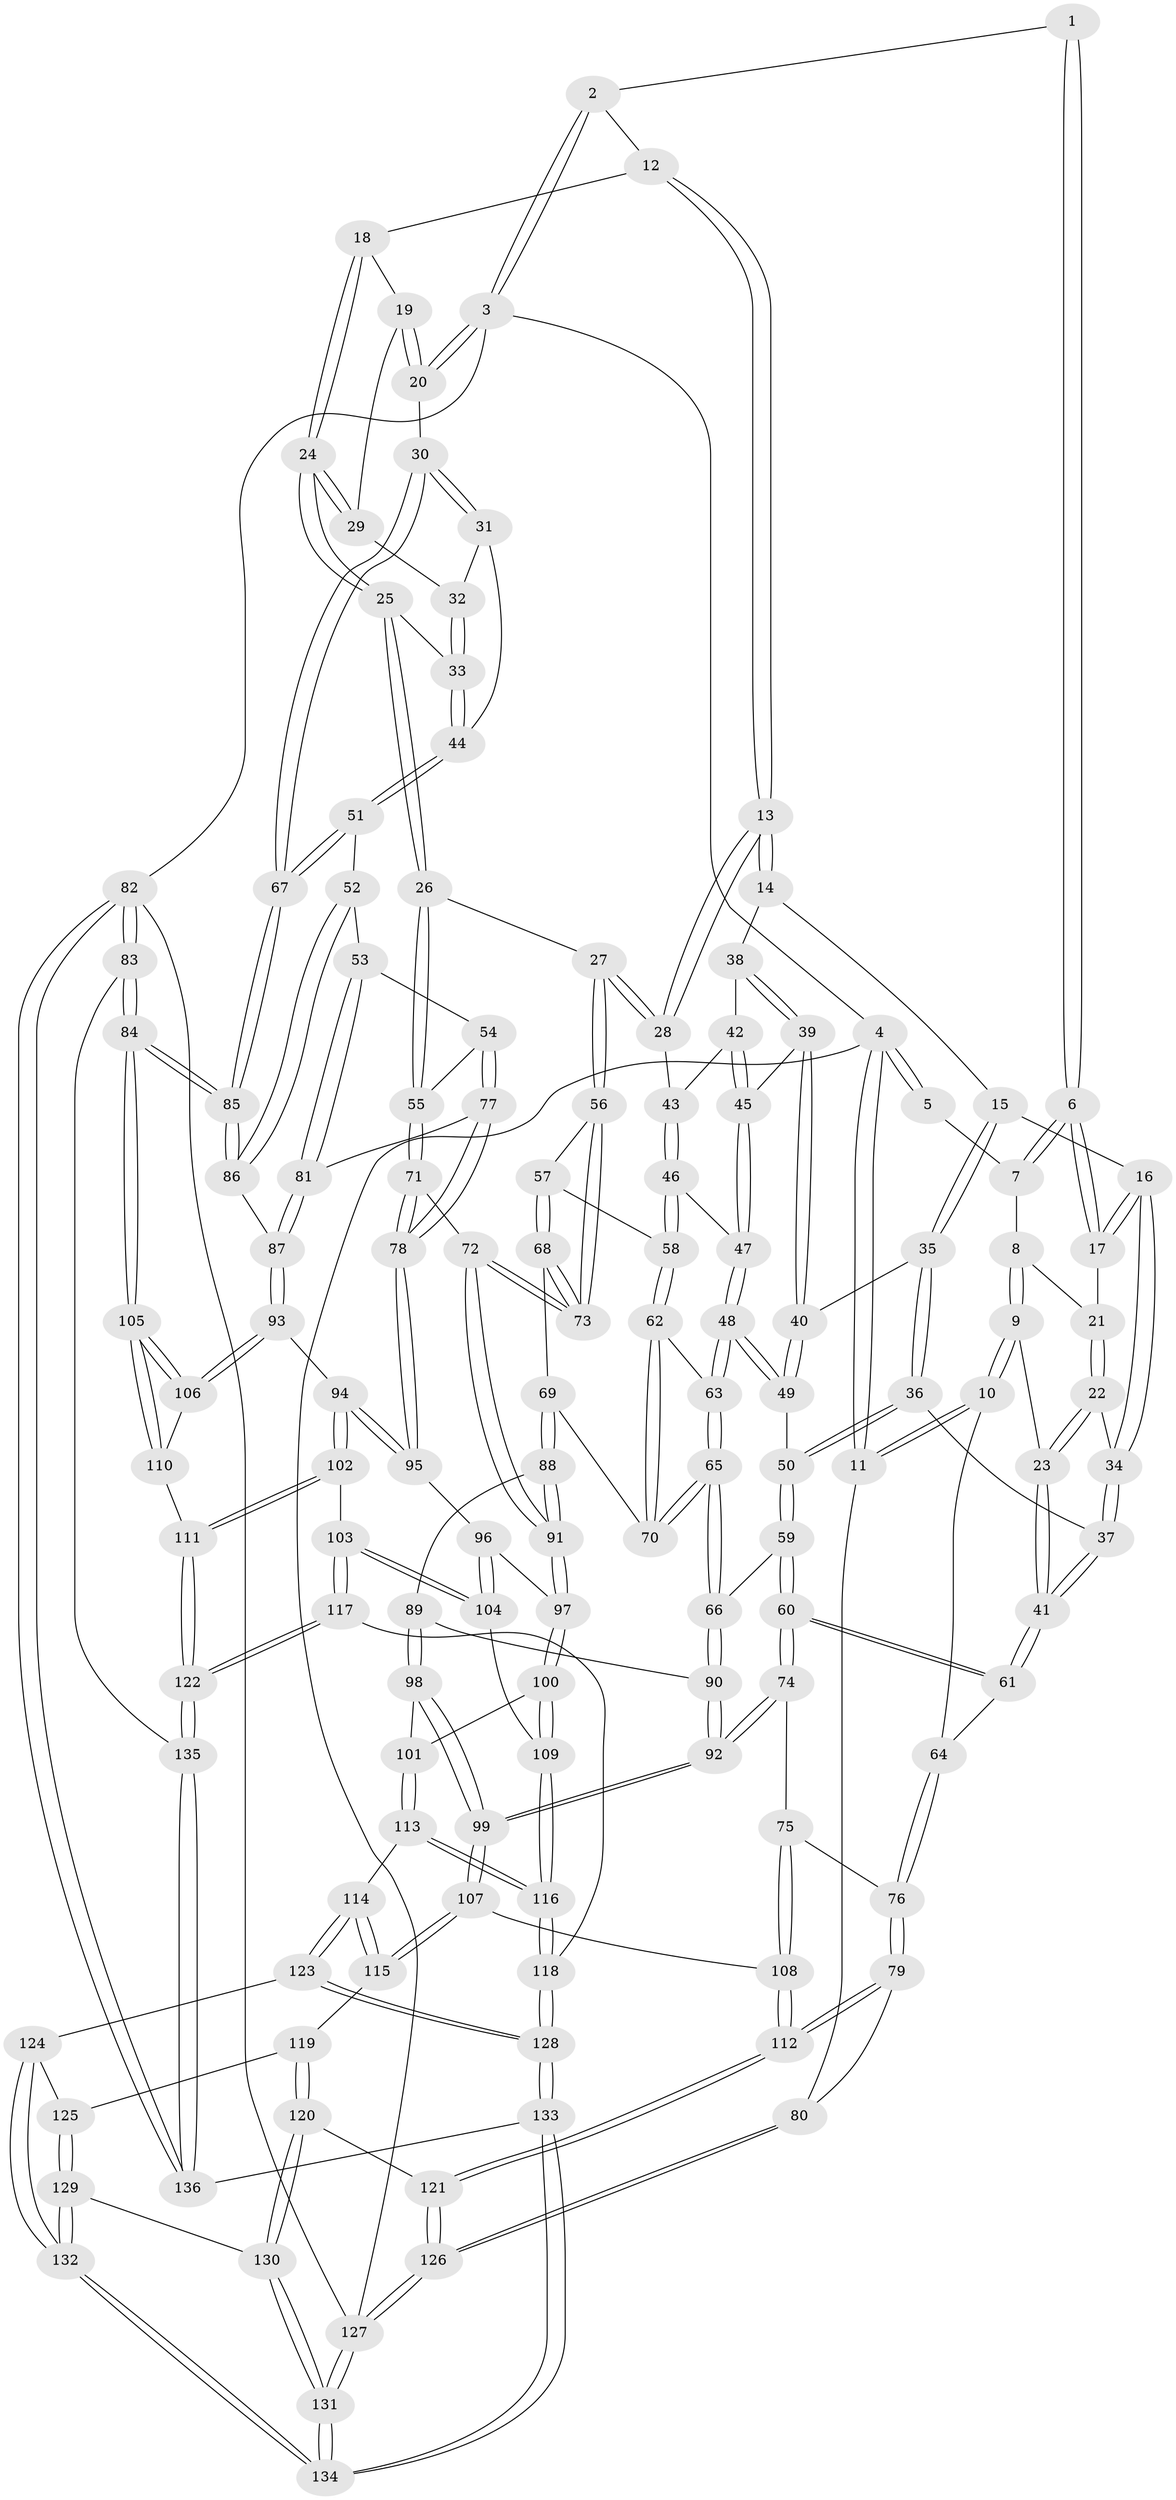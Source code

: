 // coarse degree distribution, {9: 0.025, 2: 0.025, 7: 0.075, 4: 0.35, 6: 0.125, 5: 0.225, 3: 0.175}
// Generated by graph-tools (version 1.1) at 2025/21/03/04/25 18:21:26]
// undirected, 136 vertices, 337 edges
graph export_dot {
graph [start="1"]
  node [color=gray90,style=filled];
  1 [pos="+0.4157360416979726+0"];
  2 [pos="+0.5536681730949293+0"];
  3 [pos="+1+0"];
  4 [pos="+0+0"];
  5 [pos="+0.01732248241657001+0"];
  6 [pos="+0.32060759365440633+0.0847454634203123"];
  7 [pos="+0.12301414057724212+0"];
  8 [pos="+0.12909276773269368+0.09298964465294673"];
  9 [pos="+0+0.22463057922727245"];
  10 [pos="+0+0.23786978895385377"];
  11 [pos="+0+0.23710932216395958"];
  12 [pos="+0.5935725752619967+0"];
  13 [pos="+0.5171889742414935+0.19004161974648645"];
  14 [pos="+0.3782473134382156+0.18508241550139268"];
  15 [pos="+0.37304391872361903+0.1833123159417425"];
  16 [pos="+0.3205822741204965+0.10993403151857883"];
  17 [pos="+0.31771876462268545+0.10214636944280601"];
  18 [pos="+0.7102345146440906+0.08371442253509635"];
  19 [pos="+0.9929931680431291+0"];
  20 [pos="+1+0"];
  21 [pos="+0.17411997350374492+0.1208703034778633"];
  22 [pos="+0.17649422968108222+0.20368635192574927"];
  23 [pos="+0+0.23277206234157405"];
  24 [pos="+0.7373417570245533+0.14269419524074503"];
  25 [pos="+0.7102914394284651+0.2601098009028331"];
  26 [pos="+0.6335329524003551+0.3146770088555377"];
  27 [pos="+0.6124767878789399+0.31383289321393076"];
  28 [pos="+0.5580767646591608+0.2643850826068084"];
  29 [pos="+0.8248670014327728+0.1448889978782684"];
  30 [pos="+1+0"];
  31 [pos="+0.9423132707315405+0.22277017961454393"];
  32 [pos="+0.8307125646487447+0.1516304210122949"];
  33 [pos="+0.8361274224617387+0.29397449722553715"];
  34 [pos="+0.206068829708114+0.23978698921916738"];
  35 [pos="+0.3292875950634335+0.24227770714314215"];
  36 [pos="+0.22931043257106762+0.3007259442638624"];
  37 [pos="+0.21702486306308025+0.29649362645025223"];
  38 [pos="+0.40003621523006805+0.27909720357106776"];
  39 [pos="+0.36585817568089823+0.32588414110844804"];
  40 [pos="+0.35433267163701476+0.327561976548771"];
  41 [pos="+0.15138457972937477+0.32672836352544143"];
  42 [pos="+0.41733774053349076+0.29919516163712057"];
  43 [pos="+0.4540127311097071+0.31424632375216777"];
  44 [pos="+0.882503336360678+0.31618900241546555"];
  45 [pos="+0.3922593236334893+0.33469944832636694"];
  46 [pos="+0.4295295095370234+0.35898846505879073"];
  47 [pos="+0.4160428440804464+0.35968983835505736"];
  48 [pos="+0.35796888825877565+0.4136722920247123"];
  49 [pos="+0.32339579967173987+0.36563682485972776"];
  50 [pos="+0.26717093919472645+0.3523304965225398"];
  51 [pos="+0.9056432848313954+0.40295538907123457"];
  52 [pos="+0.8969502924204499+0.4152855673996798"];
  53 [pos="+0.8841627003359959+0.4206581503261588"];
  54 [pos="+0.7790235156619136+0.44670359522655345"];
  55 [pos="+0.7130824162966376+0.4289864802798707"];
  56 [pos="+0.5965357561244151+0.33679031555160427"];
  57 [pos="+0.4896928004007709+0.40278574249282934"];
  58 [pos="+0.4655445813939592+0.40172478416274204"];
  59 [pos="+0.22589856158946417+0.49307936467997937"];
  60 [pos="+0.22372658886338737+0.49423994287851314"];
  61 [pos="+0.13138432681271367+0.42610592307404127"];
  62 [pos="+0.4385696385412139+0.4244279211692469"];
  63 [pos="+0.36076043045575135+0.4299408493784362"];
  64 [pos="+0.1263094425002653+0.427715467747908"];
  65 [pos="+0.34489431519303765+0.4805404548891858"];
  66 [pos="+0.33666319421206664+0.48906945849159006"];
  67 [pos="+1+0.4124757884833801"];
  68 [pos="+0.4964278698897682+0.47739043425530775"];
  69 [pos="+0.45580032438038864+0.5015325162718356"];
  70 [pos="+0.4486846130142831+0.4966722805104719"];
  71 [pos="+0.6483649898247368+0.5490418316095235"];
  72 [pos="+0.5920001704471314+0.549146740782164"];
  73 [pos="+0.5673954553930516+0.4958649629644983"];
  74 [pos="+0.21011237717139816+0.5395481655010267"];
  75 [pos="+0.1072925290824605+0.6219523899717538"];
  76 [pos="+0+0.5739759202786067"];
  77 [pos="+0.7738326996811596+0.5335505324554064"];
  78 [pos="+0.6851827979248153+0.5831310013576042"];
  79 [pos="+0+0.5794603466091415"];
  80 [pos="+0+0.5761523113812854"];
  81 [pos="+0.8148739530444337+0.5773404461525425"];
  82 [pos="+1+1"];
  83 [pos="+1+0.8848654266524163"];
  84 [pos="+1+0.8718304241076796"];
  85 [pos="+1+0.6964842852058365"];
  86 [pos="+0.9321648941242866+0.5762294779383397"];
  87 [pos="+0.8373062318021888+0.6348195872920253"];
  88 [pos="+0.4631112401064971+0.5889420106379274"];
  89 [pos="+0.4499918545109613+0.5915472797354349"];
  90 [pos="+0.35480419416046416+0.5425525902129154"];
  91 [pos="+0.526924233407746+0.6178537618426585"];
  92 [pos="+0.3060428105451915+0.6532720998760406"];
  93 [pos="+0.8310705451193034+0.6464920691648784"];
  94 [pos="+0.7792897261242736+0.6603905283027487"];
  95 [pos="+0.703815871841298+0.6263062529394431"];
  96 [pos="+0.6804892324281783+0.6527964350695986"];
  97 [pos="+0.5317498604336706+0.6470403423374631"];
  98 [pos="+0.3539410549342286+0.6796564409424183"];
  99 [pos="+0.31124696495221293+0.6753747815821539"];
  100 [pos="+0.531669093481807+0.6726885583107759"];
  101 [pos="+0.38521407541431024+0.7049935535810309"];
  102 [pos="+0.7343745602778502+0.7831109794137467"];
  103 [pos="+0.6591554595926657+0.7521368700055462"];
  104 [pos="+0.6425790930574988+0.7333386554149169"];
  105 [pos="+1+0.8268487640551169"];
  106 [pos="+0.8424002573257853+0.6639133862367427"];
  107 [pos="+0.2636240026876879+0.7256374726545053"];
  108 [pos="+0.15169375510891608+0.7014561837190846"];
  109 [pos="+0.5450734005828525+0.7182709189451709"];
  110 [pos="+0.8236806497856564+0.844108491062174"];
  111 [pos="+0.7745640680860216+0.8613000832698849"];
  112 [pos="+0.09708114495389375+0.8035134828941053"];
  113 [pos="+0.44251305337553526+0.8172653248736633"];
  114 [pos="+0.3319639593418085+0.842950847816679"];
  115 [pos="+0.26889332253635967+0.7602350264790514"];
  116 [pos="+0.4909004607060908+0.8330937157851006"];
  117 [pos="+0.6059637076759824+0.855776292167826"];
  118 [pos="+0.49732473410685135+0.845745791132612"];
  119 [pos="+0.2069153231947461+0.8315411430781761"];
  120 [pos="+0.1309437488131685+0.8644764363163328"];
  121 [pos="+0.0960489460486958+0.8249570094636615"];
  122 [pos="+0.7339452516267426+0.9375416118171294"];
  123 [pos="+0.3143189571953073+0.8885933480470685"];
  124 [pos="+0.31117817264146685+0.8903755123861471"];
  125 [pos="+0.2609021953190622+0.8871698983227834"];
  126 [pos="+0+0.9980673688196969"];
  127 [pos="+0+1"];
  128 [pos="+0.47790982419022743+1"];
  129 [pos="+0.18550575444045708+0.9222322003752238"];
  130 [pos="+0.13356934509860638+0.8774652480383784"];
  131 [pos="+0+1"];
  132 [pos="+0.23019763485390926+1"];
  133 [pos="+0.4973770233623253+1"];
  134 [pos="+0.22983240540073738+1"];
  135 [pos="+0.7313658655237439+0.9842724422911873"];
  136 [pos="+0.6775037783073037+1"];
  1 -- 2;
  1 -- 6;
  1 -- 6;
  2 -- 3;
  2 -- 3;
  2 -- 12;
  3 -- 4;
  3 -- 20;
  3 -- 20;
  3 -- 82;
  4 -- 5;
  4 -- 5;
  4 -- 11;
  4 -- 11;
  4 -- 127;
  5 -- 7;
  6 -- 7;
  6 -- 7;
  6 -- 17;
  6 -- 17;
  7 -- 8;
  8 -- 9;
  8 -- 9;
  8 -- 21;
  9 -- 10;
  9 -- 10;
  9 -- 23;
  10 -- 11;
  10 -- 11;
  10 -- 64;
  11 -- 80;
  12 -- 13;
  12 -- 13;
  12 -- 18;
  13 -- 14;
  13 -- 14;
  13 -- 28;
  13 -- 28;
  14 -- 15;
  14 -- 38;
  15 -- 16;
  15 -- 35;
  15 -- 35;
  16 -- 17;
  16 -- 17;
  16 -- 34;
  16 -- 34;
  17 -- 21;
  18 -- 19;
  18 -- 24;
  18 -- 24;
  19 -- 20;
  19 -- 20;
  19 -- 29;
  20 -- 30;
  21 -- 22;
  21 -- 22;
  22 -- 23;
  22 -- 23;
  22 -- 34;
  23 -- 41;
  23 -- 41;
  24 -- 25;
  24 -- 25;
  24 -- 29;
  24 -- 29;
  25 -- 26;
  25 -- 26;
  25 -- 33;
  26 -- 27;
  26 -- 55;
  26 -- 55;
  27 -- 28;
  27 -- 28;
  27 -- 56;
  27 -- 56;
  28 -- 43;
  29 -- 32;
  30 -- 31;
  30 -- 31;
  30 -- 67;
  30 -- 67;
  31 -- 32;
  31 -- 44;
  32 -- 33;
  32 -- 33;
  33 -- 44;
  33 -- 44;
  34 -- 37;
  34 -- 37;
  35 -- 36;
  35 -- 36;
  35 -- 40;
  36 -- 37;
  36 -- 50;
  36 -- 50;
  37 -- 41;
  37 -- 41;
  38 -- 39;
  38 -- 39;
  38 -- 42;
  39 -- 40;
  39 -- 40;
  39 -- 45;
  40 -- 49;
  40 -- 49;
  41 -- 61;
  41 -- 61;
  42 -- 43;
  42 -- 45;
  42 -- 45;
  43 -- 46;
  43 -- 46;
  44 -- 51;
  44 -- 51;
  45 -- 47;
  45 -- 47;
  46 -- 47;
  46 -- 58;
  46 -- 58;
  47 -- 48;
  47 -- 48;
  48 -- 49;
  48 -- 49;
  48 -- 63;
  48 -- 63;
  49 -- 50;
  50 -- 59;
  50 -- 59;
  51 -- 52;
  51 -- 67;
  51 -- 67;
  52 -- 53;
  52 -- 86;
  52 -- 86;
  53 -- 54;
  53 -- 81;
  53 -- 81;
  54 -- 55;
  54 -- 77;
  54 -- 77;
  55 -- 71;
  55 -- 71;
  56 -- 57;
  56 -- 73;
  56 -- 73;
  57 -- 58;
  57 -- 68;
  57 -- 68;
  58 -- 62;
  58 -- 62;
  59 -- 60;
  59 -- 60;
  59 -- 66;
  60 -- 61;
  60 -- 61;
  60 -- 74;
  60 -- 74;
  61 -- 64;
  62 -- 63;
  62 -- 70;
  62 -- 70;
  63 -- 65;
  63 -- 65;
  64 -- 76;
  64 -- 76;
  65 -- 66;
  65 -- 66;
  65 -- 70;
  65 -- 70;
  66 -- 90;
  66 -- 90;
  67 -- 85;
  67 -- 85;
  68 -- 69;
  68 -- 73;
  68 -- 73;
  69 -- 70;
  69 -- 88;
  69 -- 88;
  71 -- 72;
  71 -- 78;
  71 -- 78;
  72 -- 73;
  72 -- 73;
  72 -- 91;
  72 -- 91;
  74 -- 75;
  74 -- 92;
  74 -- 92;
  75 -- 76;
  75 -- 108;
  75 -- 108;
  76 -- 79;
  76 -- 79;
  77 -- 78;
  77 -- 78;
  77 -- 81;
  78 -- 95;
  78 -- 95;
  79 -- 80;
  79 -- 112;
  79 -- 112;
  80 -- 126;
  80 -- 126;
  81 -- 87;
  81 -- 87;
  82 -- 83;
  82 -- 83;
  82 -- 136;
  82 -- 136;
  82 -- 127;
  83 -- 84;
  83 -- 84;
  83 -- 135;
  84 -- 85;
  84 -- 85;
  84 -- 105;
  84 -- 105;
  85 -- 86;
  85 -- 86;
  86 -- 87;
  87 -- 93;
  87 -- 93;
  88 -- 89;
  88 -- 91;
  88 -- 91;
  89 -- 90;
  89 -- 98;
  89 -- 98;
  90 -- 92;
  90 -- 92;
  91 -- 97;
  91 -- 97;
  92 -- 99;
  92 -- 99;
  93 -- 94;
  93 -- 106;
  93 -- 106;
  94 -- 95;
  94 -- 95;
  94 -- 102;
  94 -- 102;
  95 -- 96;
  96 -- 97;
  96 -- 104;
  96 -- 104;
  97 -- 100;
  97 -- 100;
  98 -- 99;
  98 -- 99;
  98 -- 101;
  99 -- 107;
  99 -- 107;
  100 -- 101;
  100 -- 109;
  100 -- 109;
  101 -- 113;
  101 -- 113;
  102 -- 103;
  102 -- 111;
  102 -- 111;
  103 -- 104;
  103 -- 104;
  103 -- 117;
  103 -- 117;
  104 -- 109;
  105 -- 106;
  105 -- 106;
  105 -- 110;
  105 -- 110;
  106 -- 110;
  107 -- 108;
  107 -- 115;
  107 -- 115;
  108 -- 112;
  108 -- 112;
  109 -- 116;
  109 -- 116;
  110 -- 111;
  111 -- 122;
  111 -- 122;
  112 -- 121;
  112 -- 121;
  113 -- 114;
  113 -- 116;
  113 -- 116;
  114 -- 115;
  114 -- 115;
  114 -- 123;
  114 -- 123;
  115 -- 119;
  116 -- 118;
  116 -- 118;
  117 -- 118;
  117 -- 122;
  117 -- 122;
  118 -- 128;
  118 -- 128;
  119 -- 120;
  119 -- 120;
  119 -- 125;
  120 -- 121;
  120 -- 130;
  120 -- 130;
  121 -- 126;
  121 -- 126;
  122 -- 135;
  122 -- 135;
  123 -- 124;
  123 -- 128;
  123 -- 128;
  124 -- 125;
  124 -- 132;
  124 -- 132;
  125 -- 129;
  125 -- 129;
  126 -- 127;
  126 -- 127;
  127 -- 131;
  127 -- 131;
  128 -- 133;
  128 -- 133;
  129 -- 130;
  129 -- 132;
  129 -- 132;
  130 -- 131;
  130 -- 131;
  131 -- 134;
  131 -- 134;
  132 -- 134;
  132 -- 134;
  133 -- 134;
  133 -- 134;
  133 -- 136;
  135 -- 136;
  135 -- 136;
}
